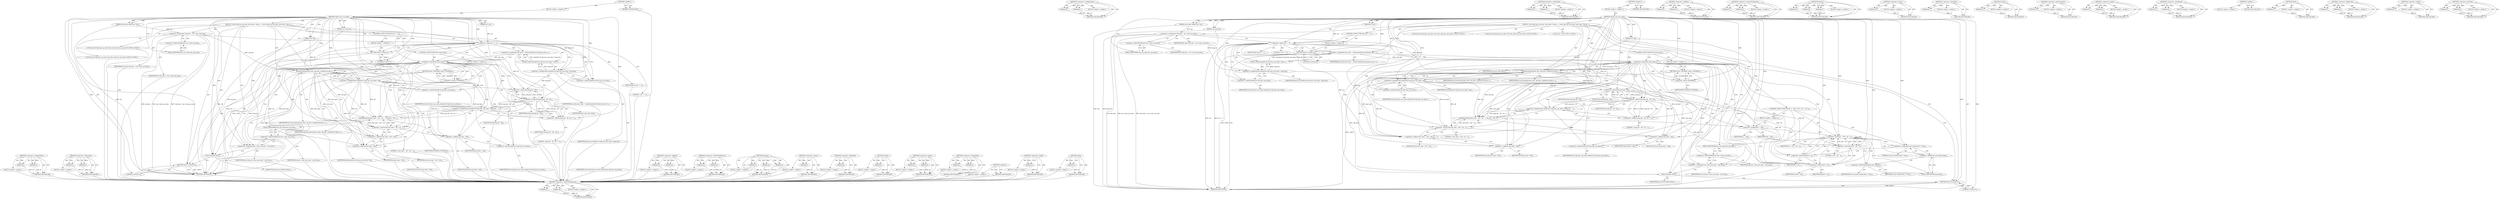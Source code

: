 digraph "&lt;operator&gt;.lessThan" {
vulnerable_123 [label=<(METHOD,&lt;operator&gt;.multiplication)>];
vulnerable_124 [label=<(PARAM,p1)>];
vulnerable_125 [label=<(PARAM,p2)>];
vulnerable_126 [label=<(BLOCK,&lt;empty&gt;,&lt;empty&gt;)>];
vulnerable_127 [label=<(METHOD_RETURN,ANY)>];
vulnerable_146 [label=<(METHOD,&lt;operator&gt;.subtraction)>];
vulnerable_147 [label=<(PARAM,p1)>];
vulnerable_148 [label=<(PARAM,p2)>];
vulnerable_149 [label=<(BLOCK,&lt;empty&gt;,&lt;empty&gt;)>];
vulnerable_150 [label=<(METHOD_RETURN,ANY)>];
vulnerable_6 [label=<(METHOD,&lt;global&gt;)<SUB>1</SUB>>];
vulnerable_7 [label=<(BLOCK,&lt;empty&gt;,&lt;empty&gt;)<SUB>1</SUB>>];
vulnerable_8 [label=<(METHOD,adjust_insn_aux_data)<SUB>1</SUB>>];
vulnerable_9 [label=<(PARAM,struct bpf_verifier_env *env)<SUB>1</SUB>>];
vulnerable_10 [label=<(PARAM,u32 prog_len)<SUB>1</SUB>>];
vulnerable_11 [label=<(PARAM,u32 off)<SUB>2</SUB>>];
vulnerable_12 [label=<(PARAM,u32 cnt)<SUB>2</SUB>>];
vulnerable_13 [label=<(BLOCK,{
 	struct bpf_insn_aux_data *new_data, *old_da...,{
 	struct bpf_insn_aux_data *new_data, *old_da...)<SUB>3</SUB>>];
vulnerable_14 [label="<(LOCAL,struct bpf_insn_aux_data* new_data: bpf_insn_aux_data*)<SUB>4</SUB>>"];
vulnerable_15 [label="<(LOCAL,struct bpf_insn_aux_data* old_data: bpf_insn_aux_data*)<SUB>4</SUB>>"];
vulnerable_16 [label=<(&lt;operator&gt;.assignment,*old_data = env-&gt;insn_aux_data)<SUB>4</SUB>>];
vulnerable_17 [label=<(IDENTIFIER,old_data,*old_data = env-&gt;insn_aux_data)<SUB>4</SUB>>];
vulnerable_18 [label=<(&lt;operator&gt;.indirectFieldAccess,env-&gt;insn_aux_data)<SUB>4</SUB>>];
vulnerable_19 [label=<(IDENTIFIER,env,*old_data = env-&gt;insn_aux_data)<SUB>4</SUB>>];
vulnerable_20 [label=<(FIELD_IDENTIFIER,insn_aux_data,insn_aux_data)<SUB>4</SUB>>];
vulnerable_21 [label=<(CONTROL_STRUCTURE,IF,if (cnt == 1))<SUB>6</SUB>>];
vulnerable_22 [label=<(&lt;operator&gt;.equals,cnt == 1)<SUB>6</SUB>>];
vulnerable_23 [label=<(IDENTIFIER,cnt,cnt == 1)<SUB>6</SUB>>];
vulnerable_24 [label=<(LITERAL,1,cnt == 1)<SUB>6</SUB>>];
vulnerable_25 [label=<(BLOCK,&lt;empty&gt;,&lt;empty&gt;)<SUB>7</SUB>>];
vulnerable_26 [label=<(RETURN,return 0;,return 0;)<SUB>7</SUB>>];
vulnerable_27 [label=<(LITERAL,0,return 0;)<SUB>7</SUB>>];
vulnerable_28 [label=<(&lt;operator&gt;.assignment,new_data = vzalloc(sizeof(struct bpf_insn_aux_d...)<SUB>8</SUB>>];
vulnerable_29 [label=<(IDENTIFIER,new_data,new_data = vzalloc(sizeof(struct bpf_insn_aux_d...)<SUB>8</SUB>>];
vulnerable_30 [label=<(vzalloc,vzalloc(sizeof(struct bpf_insn_aux_data) * prog...)<SUB>8</SUB>>];
vulnerable_31 [label=<(&lt;operator&gt;.multiplication,sizeof(struct bpf_insn_aux_data) * prog_len)<SUB>8</SUB>>];
vulnerable_32 [label=<(&lt;operator&gt;.sizeOf,sizeof(struct bpf_insn_aux_data))<SUB>8</SUB>>];
vulnerable_33 [label=<(IDENTIFIER,struct bpf_insn_aux_data,sizeof(struct bpf_insn_aux_data))<SUB>8</SUB>>];
vulnerable_34 [label=<(IDENTIFIER,prog_len,sizeof(struct bpf_insn_aux_data) * prog_len)<SUB>8</SUB>>];
vulnerable_35 [label=<(CONTROL_STRUCTURE,IF,if (!new_data))<SUB>9</SUB>>];
vulnerable_36 [label=<(&lt;operator&gt;.logicalNot,!new_data)<SUB>9</SUB>>];
vulnerable_37 [label=<(IDENTIFIER,new_data,!new_data)<SUB>9</SUB>>];
vulnerable_38 [label=<(BLOCK,&lt;empty&gt;,&lt;empty&gt;)<SUB>10</SUB>>];
vulnerable_39 [label=<(RETURN,return -ENOMEM;,return -ENOMEM;)<SUB>10</SUB>>];
vulnerable_40 [label=<(&lt;operator&gt;.minus,-ENOMEM)<SUB>10</SUB>>];
vulnerable_41 [label=<(IDENTIFIER,ENOMEM,-ENOMEM)<SUB>10</SUB>>];
vulnerable_42 [label=<(memcpy,memcpy(new_data, old_data, sizeof(struct bpf_in...)<SUB>11</SUB>>];
vulnerable_43 [label=<(IDENTIFIER,new_data,memcpy(new_data, old_data, sizeof(struct bpf_in...)<SUB>11</SUB>>];
vulnerable_44 [label=<(IDENTIFIER,old_data,memcpy(new_data, old_data, sizeof(struct bpf_in...)<SUB>11</SUB>>];
vulnerable_45 [label=<(&lt;operator&gt;.multiplication,sizeof(struct bpf_insn_aux_data) * off)<SUB>11</SUB>>];
vulnerable_46 [label=<(&lt;operator&gt;.sizeOf,sizeof(struct bpf_insn_aux_data))<SUB>11</SUB>>];
vulnerable_47 [label=<(IDENTIFIER,struct bpf_insn_aux_data,sizeof(struct bpf_insn_aux_data))<SUB>11</SUB>>];
vulnerable_48 [label=<(IDENTIFIER,off,sizeof(struct bpf_insn_aux_data) * off)<SUB>11</SUB>>];
vulnerable_49 [label=<(memcpy,memcpy(new_data + off + cnt - 1, old_data + off...)<SUB>12</SUB>>];
vulnerable_50 [label=<(&lt;operator&gt;.subtraction,new_data + off + cnt - 1)<SUB>12</SUB>>];
vulnerable_51 [label=<(&lt;operator&gt;.addition,new_data + off + cnt)<SUB>12</SUB>>];
vulnerable_52 [label=<(&lt;operator&gt;.addition,new_data + off)<SUB>12</SUB>>];
vulnerable_53 [label=<(IDENTIFIER,new_data,new_data + off)<SUB>12</SUB>>];
vulnerable_54 [label=<(IDENTIFIER,off,new_data + off)<SUB>12</SUB>>];
vulnerable_55 [label=<(IDENTIFIER,cnt,new_data + off + cnt)<SUB>12</SUB>>];
vulnerable_56 [label=<(LITERAL,1,new_data + off + cnt - 1)<SUB>12</SUB>>];
vulnerable_57 [label=<(&lt;operator&gt;.addition,old_data + off)<SUB>12</SUB>>];
vulnerable_58 [label=<(IDENTIFIER,old_data,old_data + off)<SUB>12</SUB>>];
vulnerable_59 [label=<(IDENTIFIER,off,old_data + off)<SUB>12</SUB>>];
vulnerable_60 [label=<(&lt;operator&gt;.multiplication,sizeof(struct bpf_insn_aux_data) * (prog_len - ...)<SUB>13</SUB>>];
vulnerable_61 [label=<(&lt;operator&gt;.sizeOf,sizeof(struct bpf_insn_aux_data))<SUB>13</SUB>>];
vulnerable_62 [label=<(IDENTIFIER,struct bpf_insn_aux_data,sizeof(struct bpf_insn_aux_data))<SUB>13</SUB>>];
vulnerable_63 [label=<(&lt;operator&gt;.addition,prog_len - off - cnt + 1)<SUB>13</SUB>>];
vulnerable_64 [label=<(&lt;operator&gt;.subtraction,prog_len - off - cnt)<SUB>13</SUB>>];
vulnerable_65 [label=<(&lt;operator&gt;.subtraction,prog_len - off)<SUB>13</SUB>>];
vulnerable_66 [label=<(IDENTIFIER,prog_len,prog_len - off)<SUB>13</SUB>>];
vulnerable_67 [label=<(IDENTIFIER,off,prog_len - off)<SUB>13</SUB>>];
vulnerable_68 [label=<(IDENTIFIER,cnt,prog_len - off - cnt)<SUB>13</SUB>>];
vulnerable_69 [label=<(LITERAL,1,prog_len - off - cnt + 1)<SUB>13</SUB>>];
vulnerable_70 [label=<(&lt;operator&gt;.assignment,env-&gt;insn_aux_data = new_data)<SUB>14</SUB>>];
vulnerable_71 [label=<(&lt;operator&gt;.indirectFieldAccess,env-&gt;insn_aux_data)<SUB>14</SUB>>];
vulnerable_72 [label=<(IDENTIFIER,env,env-&gt;insn_aux_data = new_data)<SUB>14</SUB>>];
vulnerable_73 [label=<(FIELD_IDENTIFIER,insn_aux_data,insn_aux_data)<SUB>14</SUB>>];
vulnerable_74 [label=<(IDENTIFIER,new_data,env-&gt;insn_aux_data = new_data)<SUB>14</SUB>>];
vulnerable_75 [label=<(vfree,vfree(old_data))<SUB>15</SUB>>];
vulnerable_76 [label=<(IDENTIFIER,old_data,vfree(old_data))<SUB>15</SUB>>];
vulnerable_77 [label=<(RETURN,return 0;,return 0;)<SUB>16</SUB>>];
vulnerable_78 [label=<(LITERAL,0,return 0;)<SUB>16</SUB>>];
vulnerable_79 [label=<(METHOD_RETURN,int)<SUB>1</SUB>>];
vulnerable_81 [label=<(METHOD_RETURN,ANY)<SUB>1</SUB>>];
vulnerable_151 [label=<(METHOD,&lt;operator&gt;.addition)>];
vulnerable_152 [label=<(PARAM,p1)>];
vulnerable_153 [label=<(PARAM,p2)>];
vulnerable_154 [label=<(BLOCK,&lt;empty&gt;,&lt;empty&gt;)>];
vulnerable_155 [label=<(METHOD_RETURN,ANY)>];
vulnerable_109 [label=<(METHOD,&lt;operator&gt;.indirectFieldAccess)>];
vulnerable_110 [label=<(PARAM,p1)>];
vulnerable_111 [label=<(PARAM,p2)>];
vulnerable_112 [label=<(BLOCK,&lt;empty&gt;,&lt;empty&gt;)>];
vulnerable_113 [label=<(METHOD_RETURN,ANY)>];
vulnerable_140 [label=<(METHOD,memcpy)>];
vulnerable_141 [label=<(PARAM,p1)>];
vulnerable_142 [label=<(PARAM,p2)>];
vulnerable_143 [label=<(PARAM,p3)>];
vulnerable_144 [label=<(BLOCK,&lt;empty&gt;,&lt;empty&gt;)>];
vulnerable_145 [label=<(METHOD_RETURN,ANY)>];
vulnerable_136 [label=<(METHOD,&lt;operator&gt;.minus)>];
vulnerable_137 [label=<(PARAM,p1)>];
vulnerable_138 [label=<(BLOCK,&lt;empty&gt;,&lt;empty&gt;)>];
vulnerable_139 [label=<(METHOD_RETURN,ANY)>];
vulnerable_132 [label=<(METHOD,&lt;operator&gt;.logicalNot)>];
vulnerable_133 [label=<(PARAM,p1)>];
vulnerable_134 [label=<(BLOCK,&lt;empty&gt;,&lt;empty&gt;)>];
vulnerable_135 [label=<(METHOD_RETURN,ANY)>];
vulnerable_119 [label=<(METHOD,vzalloc)>];
vulnerable_120 [label=<(PARAM,p1)>];
vulnerable_121 [label=<(BLOCK,&lt;empty&gt;,&lt;empty&gt;)>];
vulnerable_122 [label=<(METHOD_RETURN,ANY)>];
vulnerable_114 [label=<(METHOD,&lt;operator&gt;.equals)>];
vulnerable_115 [label=<(PARAM,p1)>];
vulnerable_116 [label=<(PARAM,p2)>];
vulnerable_117 [label=<(BLOCK,&lt;empty&gt;,&lt;empty&gt;)>];
vulnerable_118 [label=<(METHOD_RETURN,ANY)>];
vulnerable_104 [label=<(METHOD,&lt;operator&gt;.assignment)>];
vulnerable_105 [label=<(PARAM,p1)>];
vulnerable_106 [label=<(PARAM,p2)>];
vulnerable_107 [label=<(BLOCK,&lt;empty&gt;,&lt;empty&gt;)>];
vulnerable_108 [label=<(METHOD_RETURN,ANY)>];
vulnerable_98 [label=<(METHOD,&lt;global&gt;)<SUB>1</SUB>>];
vulnerable_99 [label=<(BLOCK,&lt;empty&gt;,&lt;empty&gt;)>];
vulnerable_100 [label=<(METHOD_RETURN,ANY)>];
vulnerable_128 [label=<(METHOD,&lt;operator&gt;.sizeOf)>];
vulnerable_129 [label=<(PARAM,p1)>];
vulnerable_130 [label=<(BLOCK,&lt;empty&gt;,&lt;empty&gt;)>];
vulnerable_131 [label=<(METHOD_RETURN,ANY)>];
vulnerable_156 [label=<(METHOD,vfree)>];
vulnerable_157 [label=<(PARAM,p1)>];
vulnerable_158 [label=<(BLOCK,&lt;empty&gt;,&lt;empty&gt;)>];
vulnerable_159 [label=<(METHOD_RETURN,ANY)>];
fixed_194 [label=<(METHOD,&lt;operator&gt;.indirectIndexAccess)>];
fixed_195 [label=<(PARAM,p1)>];
fixed_196 [label=<(PARAM,p2)>];
fixed_197 [label=<(BLOCK,&lt;empty&gt;,&lt;empty&gt;)>];
fixed_198 [label=<(METHOD_RETURN,ANY)>];
fixed_147 [label=<(METHOD,&lt;operator&gt;.multiplication)>];
fixed_148 [label=<(PARAM,p1)>];
fixed_149 [label=<(PARAM,p2)>];
fixed_150 [label=<(BLOCK,&lt;empty&gt;,&lt;empty&gt;)>];
fixed_151 [label=<(METHOD_RETURN,ANY)>];
fixed_170 [label=<(METHOD,&lt;operator&gt;.subtraction)>];
fixed_171 [label=<(PARAM,p1)>];
fixed_172 [label=<(PARAM,p2)>];
fixed_173 [label=<(BLOCK,&lt;empty&gt;,&lt;empty&gt;)>];
fixed_174 [label=<(METHOD_RETURN,ANY)>];
fixed_6 [label=<(METHOD,&lt;global&gt;)<SUB>1</SUB>>];
fixed_7 [label=<(BLOCK,&lt;empty&gt;,&lt;empty&gt;)<SUB>1</SUB>>];
fixed_8 [label=<(METHOD,adjust_insn_aux_data)<SUB>1</SUB>>];
fixed_9 [label=<(PARAM,struct bpf_verifier_env *env)<SUB>1</SUB>>];
fixed_10 [label=<(PARAM,u32 prog_len)<SUB>1</SUB>>];
fixed_11 [label=<(PARAM,u32 off)<SUB>2</SUB>>];
fixed_12 [label=<(PARAM,u32 cnt)<SUB>2</SUB>>];
fixed_13 [label=<(BLOCK,{
 	struct bpf_insn_aux_data *new_data, *old_da...,{
 	struct bpf_insn_aux_data *new_data, *old_da...)<SUB>3</SUB>>];
fixed_14 [label="<(LOCAL,struct bpf_insn_aux_data* new_data: bpf_insn_aux_data*)<SUB>4</SUB>>"];
fixed_15 [label="<(LOCAL,struct bpf_insn_aux_data* old_data: bpf_insn_aux_data*)<SUB>4</SUB>>"];
fixed_16 [label=<(&lt;operator&gt;.assignment,*old_data = env-&gt;insn_aux_data)<SUB>4</SUB>>];
fixed_17 [label=<(IDENTIFIER,old_data,*old_data = env-&gt;insn_aux_data)<SUB>4</SUB>>];
fixed_18 [label=<(&lt;operator&gt;.indirectFieldAccess,env-&gt;insn_aux_data)<SUB>4</SUB>>];
fixed_19 [label=<(IDENTIFIER,env,*old_data = env-&gt;insn_aux_data)<SUB>4</SUB>>];
fixed_20 [label=<(FIELD_IDENTIFIER,insn_aux_data,insn_aux_data)<SUB>4</SUB>>];
fixed_21 [label="<(LOCAL,int i: int)<SUB>5</SUB>>"];
fixed_22 [label=<(CONTROL_STRUCTURE,IF,if (cnt == 1))<SUB>7</SUB>>];
fixed_23 [label=<(&lt;operator&gt;.equals,cnt == 1)<SUB>7</SUB>>];
fixed_24 [label=<(IDENTIFIER,cnt,cnt == 1)<SUB>7</SUB>>];
fixed_25 [label=<(LITERAL,1,cnt == 1)<SUB>7</SUB>>];
fixed_26 [label=<(BLOCK,&lt;empty&gt;,&lt;empty&gt;)<SUB>8</SUB>>];
fixed_27 [label=<(RETURN,return 0;,return 0;)<SUB>8</SUB>>];
fixed_28 [label=<(LITERAL,0,return 0;)<SUB>8</SUB>>];
fixed_29 [label=<(&lt;operator&gt;.assignment,new_data = vzalloc(sizeof(struct bpf_insn_aux_d...)<SUB>9</SUB>>];
fixed_30 [label=<(IDENTIFIER,new_data,new_data = vzalloc(sizeof(struct bpf_insn_aux_d...)<SUB>9</SUB>>];
fixed_31 [label=<(vzalloc,vzalloc(sizeof(struct bpf_insn_aux_data) * prog...)<SUB>9</SUB>>];
fixed_32 [label=<(&lt;operator&gt;.multiplication,sizeof(struct bpf_insn_aux_data) * prog_len)<SUB>9</SUB>>];
fixed_33 [label=<(&lt;operator&gt;.sizeOf,sizeof(struct bpf_insn_aux_data))<SUB>9</SUB>>];
fixed_34 [label=<(IDENTIFIER,struct bpf_insn_aux_data,sizeof(struct bpf_insn_aux_data))<SUB>9</SUB>>];
fixed_35 [label=<(IDENTIFIER,prog_len,sizeof(struct bpf_insn_aux_data) * prog_len)<SUB>9</SUB>>];
fixed_36 [label=<(CONTROL_STRUCTURE,IF,if (!new_data))<SUB>10</SUB>>];
fixed_37 [label=<(&lt;operator&gt;.logicalNot,!new_data)<SUB>10</SUB>>];
fixed_38 [label=<(IDENTIFIER,new_data,!new_data)<SUB>10</SUB>>];
fixed_39 [label=<(BLOCK,&lt;empty&gt;,&lt;empty&gt;)<SUB>11</SUB>>];
fixed_40 [label=<(RETURN,return -ENOMEM;,return -ENOMEM;)<SUB>11</SUB>>];
fixed_41 [label=<(&lt;operator&gt;.minus,-ENOMEM)<SUB>11</SUB>>];
fixed_42 [label=<(IDENTIFIER,ENOMEM,-ENOMEM)<SUB>11</SUB>>];
fixed_43 [label=<(memcpy,memcpy(new_data, old_data, sizeof(struct bpf_in...)<SUB>12</SUB>>];
fixed_44 [label=<(IDENTIFIER,new_data,memcpy(new_data, old_data, sizeof(struct bpf_in...)<SUB>12</SUB>>];
fixed_45 [label=<(IDENTIFIER,old_data,memcpy(new_data, old_data, sizeof(struct bpf_in...)<SUB>12</SUB>>];
fixed_46 [label=<(&lt;operator&gt;.multiplication,sizeof(struct bpf_insn_aux_data) * off)<SUB>12</SUB>>];
fixed_47 [label=<(&lt;operator&gt;.sizeOf,sizeof(struct bpf_insn_aux_data))<SUB>12</SUB>>];
fixed_48 [label=<(IDENTIFIER,struct bpf_insn_aux_data,sizeof(struct bpf_insn_aux_data))<SUB>12</SUB>>];
fixed_49 [label=<(IDENTIFIER,off,sizeof(struct bpf_insn_aux_data) * off)<SUB>12</SUB>>];
fixed_50 [label=<(memcpy,memcpy(new_data + off + cnt - 1, old_data + off...)<SUB>13</SUB>>];
fixed_51 [label=<(&lt;operator&gt;.subtraction,new_data + off + cnt - 1)<SUB>13</SUB>>];
fixed_52 [label=<(&lt;operator&gt;.addition,new_data + off + cnt)<SUB>13</SUB>>];
fixed_53 [label=<(&lt;operator&gt;.addition,new_data + off)<SUB>13</SUB>>];
fixed_54 [label=<(IDENTIFIER,new_data,new_data + off)<SUB>13</SUB>>];
fixed_55 [label=<(IDENTIFIER,off,new_data + off)<SUB>13</SUB>>];
fixed_56 [label=<(IDENTIFIER,cnt,new_data + off + cnt)<SUB>13</SUB>>];
fixed_57 [label=<(LITERAL,1,new_data + off + cnt - 1)<SUB>13</SUB>>];
fixed_58 [label=<(&lt;operator&gt;.addition,old_data + off)<SUB>13</SUB>>];
fixed_59 [label=<(IDENTIFIER,old_data,old_data + off)<SUB>13</SUB>>];
fixed_60 [label=<(IDENTIFIER,off,old_data + off)<SUB>13</SUB>>];
fixed_61 [label=<(&lt;operator&gt;.multiplication,sizeof(struct bpf_insn_aux_data) * (prog_len - ...)<SUB>14</SUB>>];
fixed_62 [label=<(&lt;operator&gt;.sizeOf,sizeof(struct bpf_insn_aux_data))<SUB>14</SUB>>];
fixed_63 [label=<(IDENTIFIER,struct bpf_insn_aux_data,sizeof(struct bpf_insn_aux_data))<SUB>14</SUB>>];
fixed_64 [label=<(&lt;operator&gt;.addition,prog_len - off - cnt + 1)<SUB>14</SUB>>];
fixed_65 [label=<(&lt;operator&gt;.subtraction,prog_len - off - cnt)<SUB>14</SUB>>];
fixed_66 [label=<(&lt;operator&gt;.subtraction,prog_len - off)<SUB>14</SUB>>];
fixed_67 [label=<(IDENTIFIER,prog_len,prog_len - off)<SUB>14</SUB>>];
fixed_68 [label=<(IDENTIFIER,off,prog_len - off)<SUB>14</SUB>>];
fixed_69 [label=<(IDENTIFIER,cnt,prog_len - off - cnt)<SUB>14</SUB>>];
fixed_70 [label=<(LITERAL,1,prog_len - off - cnt + 1)<SUB>14</SUB>>];
fixed_71 [label=<(CONTROL_STRUCTURE,FOR,for (i = off;i &lt; off + cnt - 1;i++))<SUB>15</SUB>>];
fixed_72 [label=<(BLOCK,&lt;empty&gt;,&lt;empty&gt;)<SUB>15</SUB>>];
fixed_73 [label=<(&lt;operator&gt;.assignment,i = off)<SUB>15</SUB>>];
fixed_74 [label=<(IDENTIFIER,i,i = off)<SUB>15</SUB>>];
fixed_75 [label=<(IDENTIFIER,off,i = off)<SUB>15</SUB>>];
fixed_76 [label=<(&lt;operator&gt;.lessThan,i &lt; off + cnt - 1)<SUB>15</SUB>>];
fixed_77 [label=<(IDENTIFIER,i,i &lt; off + cnt - 1)<SUB>15</SUB>>];
fixed_78 [label=<(&lt;operator&gt;.subtraction,off + cnt - 1)<SUB>15</SUB>>];
fixed_79 [label=<(&lt;operator&gt;.addition,off + cnt)<SUB>15</SUB>>];
fixed_80 [label=<(IDENTIFIER,off,off + cnt)<SUB>15</SUB>>];
fixed_81 [label=<(IDENTIFIER,cnt,off + cnt)<SUB>15</SUB>>];
fixed_82 [label=<(LITERAL,1,off + cnt - 1)<SUB>15</SUB>>];
fixed_83 [label=<(&lt;operator&gt;.postIncrement,i++)<SUB>15</SUB>>];
fixed_84 [label=<(IDENTIFIER,i,i++)<SUB>15</SUB>>];
fixed_85 [label=<(&lt;operator&gt;.assignment,new_data[i].seen = true)<SUB>16</SUB>>];
fixed_86 [label=<(&lt;operator&gt;.fieldAccess,new_data[i].seen)<SUB>16</SUB>>];
fixed_87 [label=<(&lt;operator&gt;.indirectIndexAccess,new_data[i])<SUB>16</SUB>>];
fixed_88 [label=<(IDENTIFIER,new_data,new_data[i].seen = true)<SUB>16</SUB>>];
fixed_89 [label=<(IDENTIFIER,i,new_data[i].seen = true)<SUB>16</SUB>>];
fixed_90 [label=<(FIELD_IDENTIFIER,seen,seen)<SUB>16</SUB>>];
fixed_91 [label=<(LITERAL,true,new_data[i].seen = true)<SUB>16</SUB>>];
fixed_92 [label=<(&lt;operator&gt;.assignment,env-&gt;insn_aux_data = new_data)<SUB>17</SUB>>];
fixed_93 [label=<(&lt;operator&gt;.indirectFieldAccess,env-&gt;insn_aux_data)<SUB>17</SUB>>];
fixed_94 [label=<(IDENTIFIER,env,env-&gt;insn_aux_data = new_data)<SUB>17</SUB>>];
fixed_95 [label=<(FIELD_IDENTIFIER,insn_aux_data,insn_aux_data)<SUB>17</SUB>>];
fixed_96 [label=<(IDENTIFIER,new_data,env-&gt;insn_aux_data = new_data)<SUB>17</SUB>>];
fixed_97 [label=<(vfree,vfree(old_data))<SUB>18</SUB>>];
fixed_98 [label=<(IDENTIFIER,old_data,vfree(old_data))<SUB>18</SUB>>];
fixed_99 [label=<(RETURN,return 0;,return 0;)<SUB>19</SUB>>];
fixed_100 [label=<(LITERAL,0,return 0;)<SUB>19</SUB>>];
fixed_101 [label=<(METHOD_RETURN,int)<SUB>1</SUB>>];
fixed_103 [label=<(METHOD_RETURN,ANY)<SUB>1</SUB>>];
fixed_175 [label=<(METHOD,&lt;operator&gt;.addition)>];
fixed_176 [label=<(PARAM,p1)>];
fixed_177 [label=<(PARAM,p2)>];
fixed_178 [label=<(BLOCK,&lt;empty&gt;,&lt;empty&gt;)>];
fixed_179 [label=<(METHOD_RETURN,ANY)>];
fixed_133 [label=<(METHOD,&lt;operator&gt;.indirectFieldAccess)>];
fixed_134 [label=<(PARAM,p1)>];
fixed_135 [label=<(PARAM,p2)>];
fixed_136 [label=<(BLOCK,&lt;empty&gt;,&lt;empty&gt;)>];
fixed_137 [label=<(METHOD_RETURN,ANY)>];
fixed_164 [label=<(METHOD,memcpy)>];
fixed_165 [label=<(PARAM,p1)>];
fixed_166 [label=<(PARAM,p2)>];
fixed_167 [label=<(PARAM,p3)>];
fixed_168 [label=<(BLOCK,&lt;empty&gt;,&lt;empty&gt;)>];
fixed_169 [label=<(METHOD_RETURN,ANY)>];
fixed_160 [label=<(METHOD,&lt;operator&gt;.minus)>];
fixed_161 [label=<(PARAM,p1)>];
fixed_162 [label=<(BLOCK,&lt;empty&gt;,&lt;empty&gt;)>];
fixed_163 [label=<(METHOD_RETURN,ANY)>];
fixed_156 [label=<(METHOD,&lt;operator&gt;.logicalNot)>];
fixed_157 [label=<(PARAM,p1)>];
fixed_158 [label=<(BLOCK,&lt;empty&gt;,&lt;empty&gt;)>];
fixed_159 [label=<(METHOD_RETURN,ANY)>];
fixed_143 [label=<(METHOD,vzalloc)>];
fixed_144 [label=<(PARAM,p1)>];
fixed_145 [label=<(BLOCK,&lt;empty&gt;,&lt;empty&gt;)>];
fixed_146 [label=<(METHOD_RETURN,ANY)>];
fixed_185 [label=<(METHOD,&lt;operator&gt;.postIncrement)>];
fixed_186 [label=<(PARAM,p1)>];
fixed_187 [label=<(BLOCK,&lt;empty&gt;,&lt;empty&gt;)>];
fixed_188 [label=<(METHOD_RETURN,ANY)>];
fixed_138 [label=<(METHOD,&lt;operator&gt;.equals)>];
fixed_139 [label=<(PARAM,p1)>];
fixed_140 [label=<(PARAM,p2)>];
fixed_141 [label=<(BLOCK,&lt;empty&gt;,&lt;empty&gt;)>];
fixed_142 [label=<(METHOD_RETURN,ANY)>];
fixed_128 [label=<(METHOD,&lt;operator&gt;.assignment)>];
fixed_129 [label=<(PARAM,p1)>];
fixed_130 [label=<(PARAM,p2)>];
fixed_131 [label=<(BLOCK,&lt;empty&gt;,&lt;empty&gt;)>];
fixed_132 [label=<(METHOD_RETURN,ANY)>];
fixed_122 [label=<(METHOD,&lt;global&gt;)<SUB>1</SUB>>];
fixed_123 [label=<(BLOCK,&lt;empty&gt;,&lt;empty&gt;)>];
fixed_124 [label=<(METHOD_RETURN,ANY)>];
fixed_199 [label=<(METHOD,vfree)>];
fixed_200 [label=<(PARAM,p1)>];
fixed_201 [label=<(BLOCK,&lt;empty&gt;,&lt;empty&gt;)>];
fixed_202 [label=<(METHOD_RETURN,ANY)>];
fixed_189 [label=<(METHOD,&lt;operator&gt;.fieldAccess)>];
fixed_190 [label=<(PARAM,p1)>];
fixed_191 [label=<(PARAM,p2)>];
fixed_192 [label=<(BLOCK,&lt;empty&gt;,&lt;empty&gt;)>];
fixed_193 [label=<(METHOD_RETURN,ANY)>];
fixed_152 [label=<(METHOD,&lt;operator&gt;.sizeOf)>];
fixed_153 [label=<(PARAM,p1)>];
fixed_154 [label=<(BLOCK,&lt;empty&gt;,&lt;empty&gt;)>];
fixed_155 [label=<(METHOD_RETURN,ANY)>];
fixed_180 [label=<(METHOD,&lt;operator&gt;.lessThan)>];
fixed_181 [label=<(PARAM,p1)>];
fixed_182 [label=<(PARAM,p2)>];
fixed_183 [label=<(BLOCK,&lt;empty&gt;,&lt;empty&gt;)>];
fixed_184 [label=<(METHOD_RETURN,ANY)>];
vulnerable_123 -> vulnerable_124  [key=0, label="AST: "];
vulnerable_123 -> vulnerable_124  [key=1, label="DDG: "];
vulnerable_123 -> vulnerable_126  [key=0, label="AST: "];
vulnerable_123 -> vulnerable_125  [key=0, label="AST: "];
vulnerable_123 -> vulnerable_125  [key=1, label="DDG: "];
vulnerable_123 -> vulnerable_127  [key=0, label="AST: "];
vulnerable_123 -> vulnerable_127  [key=1, label="CFG: "];
vulnerable_124 -> vulnerable_127  [key=0, label="DDG: p1"];
vulnerable_125 -> vulnerable_127  [key=0, label="DDG: p2"];
vulnerable_126 -> fixed_194  [key=0];
vulnerable_127 -> fixed_194  [key=0];
vulnerable_146 -> vulnerable_147  [key=0, label="AST: "];
vulnerable_146 -> vulnerable_147  [key=1, label="DDG: "];
vulnerable_146 -> vulnerable_149  [key=0, label="AST: "];
vulnerable_146 -> vulnerable_148  [key=0, label="AST: "];
vulnerable_146 -> vulnerable_148  [key=1, label="DDG: "];
vulnerable_146 -> vulnerable_150  [key=0, label="AST: "];
vulnerable_146 -> vulnerable_150  [key=1, label="CFG: "];
vulnerable_147 -> vulnerable_150  [key=0, label="DDG: p1"];
vulnerable_148 -> vulnerable_150  [key=0, label="DDG: p2"];
vulnerable_149 -> fixed_194  [key=0];
vulnerable_150 -> fixed_194  [key=0];
vulnerable_6 -> vulnerable_7  [key=0, label="AST: "];
vulnerable_6 -> vulnerable_81  [key=0, label="AST: "];
vulnerable_6 -> vulnerable_81  [key=1, label="CFG: "];
vulnerable_7 -> vulnerable_8  [key=0, label="AST: "];
vulnerable_8 -> vulnerable_9  [key=0, label="AST: "];
vulnerable_8 -> vulnerable_9  [key=1, label="DDG: "];
vulnerable_8 -> vulnerable_10  [key=0, label="AST: "];
vulnerable_8 -> vulnerable_10  [key=1, label="DDG: "];
vulnerable_8 -> vulnerable_11  [key=0, label="AST: "];
vulnerable_8 -> vulnerable_11  [key=1, label="DDG: "];
vulnerable_8 -> vulnerable_12  [key=0, label="AST: "];
vulnerable_8 -> vulnerable_12  [key=1, label="DDG: "];
vulnerable_8 -> vulnerable_13  [key=0, label="AST: "];
vulnerable_8 -> vulnerable_79  [key=0, label="AST: "];
vulnerable_8 -> vulnerable_20  [key=0, label="CFG: "];
vulnerable_8 -> vulnerable_70  [key=0, label="DDG: "];
vulnerable_8 -> vulnerable_77  [key=0, label="DDG: "];
vulnerable_8 -> vulnerable_42  [key=0, label="DDG: "];
vulnerable_8 -> vulnerable_49  [key=0, label="DDG: "];
vulnerable_8 -> vulnerable_75  [key=0, label="DDG: "];
vulnerable_8 -> vulnerable_78  [key=0, label="DDG: "];
vulnerable_8 -> vulnerable_22  [key=0, label="DDG: "];
vulnerable_8 -> vulnerable_26  [key=0, label="DDG: "];
vulnerable_8 -> vulnerable_36  [key=0, label="DDG: "];
vulnerable_8 -> vulnerable_45  [key=0, label="DDG: "];
vulnerable_8 -> vulnerable_50  [key=0, label="DDG: "];
vulnerable_8 -> vulnerable_57  [key=0, label="DDG: "];
vulnerable_8 -> vulnerable_60  [key=0, label="DDG: "];
vulnerable_8 -> vulnerable_27  [key=0, label="DDG: "];
vulnerable_8 -> vulnerable_31  [key=0, label="DDG: "];
vulnerable_8 -> vulnerable_51  [key=0, label="DDG: "];
vulnerable_8 -> vulnerable_63  [key=0, label="DDG: "];
vulnerable_8 -> vulnerable_40  [key=0, label="DDG: "];
vulnerable_8 -> vulnerable_52  [key=0, label="DDG: "];
vulnerable_8 -> vulnerable_64  [key=0, label="DDG: "];
vulnerable_8 -> vulnerable_65  [key=0, label="DDG: "];
vulnerable_9 -> vulnerable_79  [key=0, label="DDG: env"];
vulnerable_9 -> vulnerable_16  [key=0, label="DDG: env"];
vulnerable_10 -> vulnerable_79  [key=0, label="DDG: prog_len"];
vulnerable_10 -> vulnerable_31  [key=0, label="DDG: prog_len"];
vulnerable_11 -> vulnerable_79  [key=0, label="DDG: off"];
vulnerable_11 -> vulnerable_45  [key=0, label="DDG: off"];
vulnerable_12 -> vulnerable_22  [key=0, label="DDG: cnt"];
vulnerable_13 -> vulnerable_14  [key=0, label="AST: "];
vulnerable_13 -> vulnerable_15  [key=0, label="AST: "];
vulnerable_13 -> vulnerable_16  [key=0, label="AST: "];
vulnerable_13 -> vulnerable_21  [key=0, label="AST: "];
vulnerable_13 -> vulnerable_28  [key=0, label="AST: "];
vulnerable_13 -> vulnerable_35  [key=0, label="AST: "];
vulnerable_13 -> vulnerable_42  [key=0, label="AST: "];
vulnerable_13 -> vulnerable_49  [key=0, label="AST: "];
vulnerable_13 -> vulnerable_70  [key=0, label="AST: "];
vulnerable_13 -> vulnerable_75  [key=0, label="AST: "];
vulnerable_13 -> vulnerable_77  [key=0, label="AST: "];
vulnerable_14 -> fixed_194  [key=0];
vulnerable_15 -> fixed_194  [key=0];
vulnerable_16 -> vulnerable_17  [key=0, label="AST: "];
vulnerable_16 -> vulnerable_18  [key=0, label="AST: "];
vulnerable_16 -> vulnerable_22  [key=0, label="CFG: "];
vulnerable_16 -> vulnerable_79  [key=0, label="DDG: old_data"];
vulnerable_16 -> vulnerable_79  [key=1, label="DDG: env-&gt;insn_aux_data"];
vulnerable_16 -> vulnerable_79  [key=2, label="DDG: *old_data = env-&gt;insn_aux_data"];
vulnerable_16 -> vulnerable_42  [key=0, label="DDG: old_data"];
vulnerable_17 -> fixed_194  [key=0];
vulnerable_18 -> vulnerable_19  [key=0, label="AST: "];
vulnerable_18 -> vulnerable_20  [key=0, label="AST: "];
vulnerable_18 -> vulnerable_16  [key=0, label="CFG: "];
vulnerable_19 -> fixed_194  [key=0];
vulnerable_20 -> vulnerable_18  [key=0, label="CFG: "];
vulnerable_21 -> vulnerable_22  [key=0, label="AST: "];
vulnerable_21 -> vulnerable_25  [key=0, label="AST: "];
vulnerable_22 -> vulnerable_23  [key=0, label="AST: "];
vulnerable_22 -> vulnerable_24  [key=0, label="AST: "];
vulnerable_22 -> vulnerable_26  [key=0, label="CFG: "];
vulnerable_22 -> vulnerable_26  [key=1, label="CDG: "];
vulnerable_22 -> vulnerable_32  [key=0, label="CFG: "];
vulnerable_22 -> vulnerable_32  [key=1, label="CDG: "];
vulnerable_22 -> vulnerable_79  [key=0, label="DDG: cnt"];
vulnerable_22 -> vulnerable_79  [key=1, label="DDG: cnt == 1"];
vulnerable_22 -> vulnerable_50  [key=0, label="DDG: cnt"];
vulnerable_22 -> vulnerable_51  [key=0, label="DDG: cnt"];
vulnerable_22 -> vulnerable_64  [key=0, label="DDG: cnt"];
vulnerable_22 -> vulnerable_30  [key=0, label="CDG: "];
vulnerable_22 -> vulnerable_28  [key=0, label="CDG: "];
vulnerable_22 -> vulnerable_36  [key=0, label="CDG: "];
vulnerable_22 -> vulnerable_31  [key=0, label="CDG: "];
vulnerable_23 -> fixed_194  [key=0];
vulnerable_24 -> fixed_194  [key=0];
vulnerable_25 -> vulnerable_26  [key=0, label="AST: "];
vulnerable_26 -> vulnerable_27  [key=0, label="AST: "];
vulnerable_26 -> vulnerable_79  [key=0, label="CFG: "];
vulnerable_26 -> vulnerable_79  [key=1, label="DDG: &lt;RET&gt;"];
vulnerable_27 -> vulnerable_26  [key=0, label="DDG: 0"];
vulnerable_28 -> vulnerable_29  [key=0, label="AST: "];
vulnerable_28 -> vulnerable_30  [key=0, label="AST: "];
vulnerable_28 -> vulnerable_36  [key=0, label="CFG: "];
vulnerable_28 -> vulnerable_36  [key=1, label="DDG: new_data"];
vulnerable_29 -> fixed_194  [key=0];
vulnerable_30 -> vulnerable_31  [key=0, label="AST: "];
vulnerable_30 -> vulnerable_28  [key=0, label="CFG: "];
vulnerable_30 -> vulnerable_28  [key=1, label="DDG: sizeof(struct bpf_insn_aux_data) * prog_len"];
vulnerable_31 -> vulnerable_32  [key=0, label="AST: "];
vulnerable_31 -> vulnerable_34  [key=0, label="AST: "];
vulnerable_31 -> vulnerable_30  [key=0, label="CFG: "];
vulnerable_31 -> vulnerable_30  [key=1, label="DDG: prog_len"];
vulnerable_31 -> vulnerable_65  [key=0, label="DDG: prog_len"];
vulnerable_32 -> vulnerable_33  [key=0, label="AST: "];
vulnerable_32 -> vulnerable_31  [key=0, label="CFG: "];
vulnerable_33 -> fixed_194  [key=0];
vulnerable_34 -> fixed_194  [key=0];
vulnerable_35 -> vulnerable_36  [key=0, label="AST: "];
vulnerable_35 -> vulnerable_38  [key=0, label="AST: "];
vulnerable_36 -> vulnerable_37  [key=0, label="AST: "];
vulnerable_36 -> vulnerable_40  [key=0, label="CFG: "];
vulnerable_36 -> vulnerable_40  [key=1, label="CDG: "];
vulnerable_36 -> vulnerable_46  [key=0, label="CFG: "];
vulnerable_36 -> vulnerable_46  [key=1, label="CDG: "];
vulnerable_36 -> vulnerable_42  [key=0, label="DDG: new_data"];
vulnerable_36 -> vulnerable_42  [key=1, label="CDG: "];
vulnerable_36 -> vulnerable_49  [key=0, label="CDG: "];
vulnerable_36 -> vulnerable_60  [key=0, label="CDG: "];
vulnerable_36 -> vulnerable_73  [key=0, label="CDG: "];
vulnerable_36 -> vulnerable_77  [key=0, label="CDG: "];
vulnerable_36 -> vulnerable_64  [key=0, label="CDG: "];
vulnerable_36 -> vulnerable_51  [key=0, label="CDG: "];
vulnerable_36 -> vulnerable_57  [key=0, label="CDG: "];
vulnerable_36 -> vulnerable_75  [key=0, label="CDG: "];
vulnerable_36 -> vulnerable_52  [key=0, label="CDG: "];
vulnerable_36 -> vulnerable_45  [key=0, label="CDG: "];
vulnerable_36 -> vulnerable_65  [key=0, label="CDG: "];
vulnerable_36 -> vulnerable_50  [key=0, label="CDG: "];
vulnerable_36 -> vulnerable_61  [key=0, label="CDG: "];
vulnerable_36 -> vulnerable_71  [key=0, label="CDG: "];
vulnerable_36 -> vulnerable_70  [key=0, label="CDG: "];
vulnerable_36 -> vulnerable_63  [key=0, label="CDG: "];
vulnerable_36 -> vulnerable_39  [key=0, label="CDG: "];
vulnerable_37 -> fixed_194  [key=0];
vulnerable_38 -> vulnerable_39  [key=0, label="AST: "];
vulnerable_39 -> vulnerable_40  [key=0, label="AST: "];
vulnerable_39 -> vulnerable_79  [key=0, label="CFG: "];
vulnerable_39 -> vulnerable_79  [key=1, label="DDG: &lt;RET&gt;"];
vulnerable_40 -> vulnerable_41  [key=0, label="AST: "];
vulnerable_40 -> vulnerable_39  [key=0, label="CFG: "];
vulnerable_40 -> vulnerable_39  [key=1, label="DDG: -ENOMEM"];
vulnerable_41 -> fixed_194  [key=0];
vulnerable_42 -> vulnerable_43  [key=0, label="AST: "];
vulnerable_42 -> vulnerable_44  [key=0, label="AST: "];
vulnerable_42 -> vulnerable_45  [key=0, label="AST: "];
vulnerable_42 -> vulnerable_52  [key=0, label="CFG: "];
vulnerable_42 -> vulnerable_52  [key=1, label="DDG: new_data"];
vulnerable_42 -> vulnerable_70  [key=0, label="DDG: new_data"];
vulnerable_42 -> vulnerable_49  [key=0, label="DDG: old_data"];
vulnerable_42 -> vulnerable_75  [key=0, label="DDG: old_data"];
vulnerable_42 -> vulnerable_50  [key=0, label="DDG: new_data"];
vulnerable_42 -> vulnerable_57  [key=0, label="DDG: old_data"];
vulnerable_42 -> vulnerable_51  [key=0, label="DDG: new_data"];
vulnerable_43 -> fixed_194  [key=0];
vulnerable_44 -> fixed_194  [key=0];
vulnerable_45 -> vulnerable_46  [key=0, label="AST: "];
vulnerable_45 -> vulnerable_48  [key=0, label="AST: "];
vulnerable_45 -> vulnerable_42  [key=0, label="CFG: "];
vulnerable_45 -> vulnerable_42  [key=1, label="DDG: off"];
vulnerable_45 -> vulnerable_49  [key=0, label="DDG: off"];
vulnerable_45 -> vulnerable_50  [key=0, label="DDG: off"];
vulnerable_45 -> vulnerable_57  [key=0, label="DDG: off"];
vulnerable_45 -> vulnerable_51  [key=0, label="DDG: off"];
vulnerable_45 -> vulnerable_52  [key=0, label="DDG: off"];
vulnerable_45 -> vulnerable_65  [key=0, label="DDG: off"];
vulnerable_46 -> vulnerable_47  [key=0, label="AST: "];
vulnerable_46 -> vulnerable_45  [key=0, label="CFG: "];
vulnerable_47 -> fixed_194  [key=0];
vulnerable_48 -> fixed_194  [key=0];
vulnerable_49 -> vulnerable_50  [key=0, label="AST: "];
vulnerable_49 -> vulnerable_57  [key=0, label="AST: "];
vulnerable_49 -> vulnerable_60  [key=0, label="AST: "];
vulnerable_49 -> vulnerable_73  [key=0, label="CFG: "];
vulnerable_50 -> vulnerable_51  [key=0, label="AST: "];
vulnerable_50 -> vulnerable_56  [key=0, label="AST: "];
vulnerable_50 -> vulnerable_57  [key=0, label="CFG: "];
vulnerable_50 -> vulnerable_49  [key=0, label="DDG: new_data + off + cnt"];
vulnerable_50 -> vulnerable_49  [key=1, label="DDG: 1"];
vulnerable_51 -> vulnerable_52  [key=0, label="AST: "];
vulnerable_51 -> vulnerable_55  [key=0, label="AST: "];
vulnerable_51 -> vulnerable_50  [key=0, label="CFG: "];
vulnerable_52 -> vulnerable_53  [key=0, label="AST: "];
vulnerable_52 -> vulnerable_54  [key=0, label="AST: "];
vulnerable_52 -> vulnerable_51  [key=0, label="CFG: "];
vulnerable_53 -> fixed_194  [key=0];
vulnerable_54 -> fixed_194  [key=0];
vulnerable_55 -> fixed_194  [key=0];
vulnerable_56 -> fixed_194  [key=0];
vulnerable_57 -> vulnerable_58  [key=0, label="AST: "];
vulnerable_57 -> vulnerable_59  [key=0, label="AST: "];
vulnerable_57 -> vulnerable_61  [key=0, label="CFG: "];
vulnerable_58 -> fixed_194  [key=0];
vulnerable_59 -> fixed_194  [key=0];
vulnerable_60 -> vulnerable_61  [key=0, label="AST: "];
vulnerable_60 -> vulnerable_63  [key=0, label="AST: "];
vulnerable_60 -> vulnerable_49  [key=0, label="CFG: "];
vulnerable_60 -> vulnerable_49  [key=1, label="DDG: prog_len - off - cnt + 1"];
vulnerable_61 -> vulnerable_62  [key=0, label="AST: "];
vulnerable_61 -> vulnerable_65  [key=0, label="CFG: "];
vulnerable_62 -> fixed_194  [key=0];
vulnerable_63 -> vulnerable_64  [key=0, label="AST: "];
vulnerable_63 -> vulnerable_69  [key=0, label="AST: "];
vulnerable_63 -> vulnerable_60  [key=0, label="CFG: "];
vulnerable_64 -> vulnerable_65  [key=0, label="AST: "];
vulnerable_64 -> vulnerable_68  [key=0, label="AST: "];
vulnerable_64 -> vulnerable_63  [key=0, label="CFG: "];
vulnerable_64 -> vulnerable_63  [key=1, label="DDG: prog_len - off"];
vulnerable_64 -> vulnerable_63  [key=2, label="DDG: cnt"];
vulnerable_64 -> vulnerable_60  [key=0, label="DDG: prog_len - off"];
vulnerable_64 -> vulnerable_60  [key=1, label="DDG: cnt"];
vulnerable_65 -> vulnerable_66  [key=0, label="AST: "];
vulnerable_65 -> vulnerable_67  [key=0, label="AST: "];
vulnerable_65 -> vulnerable_64  [key=0, label="CFG: "];
vulnerable_65 -> vulnerable_64  [key=1, label="DDG: prog_len"];
vulnerable_65 -> vulnerable_64  [key=2, label="DDG: off"];
vulnerable_66 -> fixed_194  [key=0];
vulnerable_67 -> fixed_194  [key=0];
vulnerable_68 -> fixed_194  [key=0];
vulnerable_69 -> fixed_194  [key=0];
vulnerable_70 -> vulnerable_71  [key=0, label="AST: "];
vulnerable_70 -> vulnerable_74  [key=0, label="AST: "];
vulnerable_70 -> vulnerable_75  [key=0, label="CFG: "];
vulnerable_71 -> vulnerable_72  [key=0, label="AST: "];
vulnerable_71 -> vulnerable_73  [key=0, label="AST: "];
vulnerable_71 -> vulnerable_70  [key=0, label="CFG: "];
vulnerable_72 -> fixed_194  [key=0];
vulnerable_73 -> vulnerable_71  [key=0, label="CFG: "];
vulnerable_74 -> fixed_194  [key=0];
vulnerable_75 -> vulnerable_76  [key=0, label="AST: "];
vulnerable_75 -> vulnerable_77  [key=0, label="CFG: "];
vulnerable_76 -> fixed_194  [key=0];
vulnerable_77 -> vulnerable_78  [key=0, label="AST: "];
vulnerable_77 -> vulnerable_79  [key=0, label="CFG: "];
vulnerable_77 -> vulnerable_79  [key=1, label="DDG: &lt;RET&gt;"];
vulnerable_78 -> vulnerable_77  [key=0, label="DDG: 0"];
vulnerable_79 -> fixed_194  [key=0];
vulnerable_81 -> fixed_194  [key=0];
vulnerable_151 -> vulnerable_152  [key=0, label="AST: "];
vulnerable_151 -> vulnerable_152  [key=1, label="DDG: "];
vulnerable_151 -> vulnerable_154  [key=0, label="AST: "];
vulnerable_151 -> vulnerable_153  [key=0, label="AST: "];
vulnerable_151 -> vulnerable_153  [key=1, label="DDG: "];
vulnerable_151 -> vulnerable_155  [key=0, label="AST: "];
vulnerable_151 -> vulnerable_155  [key=1, label="CFG: "];
vulnerable_152 -> vulnerable_155  [key=0, label="DDG: p1"];
vulnerable_153 -> vulnerable_155  [key=0, label="DDG: p2"];
vulnerable_154 -> fixed_194  [key=0];
vulnerable_155 -> fixed_194  [key=0];
vulnerable_109 -> vulnerable_110  [key=0, label="AST: "];
vulnerable_109 -> vulnerable_110  [key=1, label="DDG: "];
vulnerable_109 -> vulnerable_112  [key=0, label="AST: "];
vulnerable_109 -> vulnerable_111  [key=0, label="AST: "];
vulnerable_109 -> vulnerable_111  [key=1, label="DDG: "];
vulnerable_109 -> vulnerable_113  [key=0, label="AST: "];
vulnerable_109 -> vulnerable_113  [key=1, label="CFG: "];
vulnerable_110 -> vulnerable_113  [key=0, label="DDG: p1"];
vulnerable_111 -> vulnerable_113  [key=0, label="DDG: p2"];
vulnerable_112 -> fixed_194  [key=0];
vulnerable_113 -> fixed_194  [key=0];
vulnerable_140 -> vulnerable_141  [key=0, label="AST: "];
vulnerable_140 -> vulnerable_141  [key=1, label="DDG: "];
vulnerable_140 -> vulnerable_144  [key=0, label="AST: "];
vulnerable_140 -> vulnerable_142  [key=0, label="AST: "];
vulnerable_140 -> vulnerable_142  [key=1, label="DDG: "];
vulnerable_140 -> vulnerable_145  [key=0, label="AST: "];
vulnerable_140 -> vulnerable_145  [key=1, label="CFG: "];
vulnerable_140 -> vulnerable_143  [key=0, label="AST: "];
vulnerable_140 -> vulnerable_143  [key=1, label="DDG: "];
vulnerable_141 -> vulnerable_145  [key=0, label="DDG: p1"];
vulnerable_142 -> vulnerable_145  [key=0, label="DDG: p2"];
vulnerable_143 -> vulnerable_145  [key=0, label="DDG: p3"];
vulnerable_144 -> fixed_194  [key=0];
vulnerable_145 -> fixed_194  [key=0];
vulnerable_136 -> vulnerable_137  [key=0, label="AST: "];
vulnerable_136 -> vulnerable_137  [key=1, label="DDG: "];
vulnerable_136 -> vulnerable_138  [key=0, label="AST: "];
vulnerable_136 -> vulnerable_139  [key=0, label="AST: "];
vulnerable_136 -> vulnerable_139  [key=1, label="CFG: "];
vulnerable_137 -> vulnerable_139  [key=0, label="DDG: p1"];
vulnerable_138 -> fixed_194  [key=0];
vulnerable_139 -> fixed_194  [key=0];
vulnerable_132 -> vulnerable_133  [key=0, label="AST: "];
vulnerable_132 -> vulnerable_133  [key=1, label="DDG: "];
vulnerable_132 -> vulnerable_134  [key=0, label="AST: "];
vulnerable_132 -> vulnerable_135  [key=0, label="AST: "];
vulnerable_132 -> vulnerable_135  [key=1, label="CFG: "];
vulnerable_133 -> vulnerable_135  [key=0, label="DDG: p1"];
vulnerable_134 -> fixed_194  [key=0];
vulnerable_135 -> fixed_194  [key=0];
vulnerable_119 -> vulnerable_120  [key=0, label="AST: "];
vulnerable_119 -> vulnerable_120  [key=1, label="DDG: "];
vulnerable_119 -> vulnerable_121  [key=0, label="AST: "];
vulnerable_119 -> vulnerable_122  [key=0, label="AST: "];
vulnerable_119 -> vulnerable_122  [key=1, label="CFG: "];
vulnerable_120 -> vulnerable_122  [key=0, label="DDG: p1"];
vulnerable_121 -> fixed_194  [key=0];
vulnerable_122 -> fixed_194  [key=0];
vulnerable_114 -> vulnerable_115  [key=0, label="AST: "];
vulnerable_114 -> vulnerable_115  [key=1, label="DDG: "];
vulnerable_114 -> vulnerable_117  [key=0, label="AST: "];
vulnerable_114 -> vulnerable_116  [key=0, label="AST: "];
vulnerable_114 -> vulnerable_116  [key=1, label="DDG: "];
vulnerable_114 -> vulnerable_118  [key=0, label="AST: "];
vulnerable_114 -> vulnerable_118  [key=1, label="CFG: "];
vulnerable_115 -> vulnerable_118  [key=0, label="DDG: p1"];
vulnerable_116 -> vulnerable_118  [key=0, label="DDG: p2"];
vulnerable_117 -> fixed_194  [key=0];
vulnerable_118 -> fixed_194  [key=0];
vulnerable_104 -> vulnerable_105  [key=0, label="AST: "];
vulnerable_104 -> vulnerable_105  [key=1, label="DDG: "];
vulnerable_104 -> vulnerable_107  [key=0, label="AST: "];
vulnerable_104 -> vulnerable_106  [key=0, label="AST: "];
vulnerable_104 -> vulnerable_106  [key=1, label="DDG: "];
vulnerable_104 -> vulnerable_108  [key=0, label="AST: "];
vulnerable_104 -> vulnerable_108  [key=1, label="CFG: "];
vulnerable_105 -> vulnerable_108  [key=0, label="DDG: p1"];
vulnerable_106 -> vulnerable_108  [key=0, label="DDG: p2"];
vulnerable_107 -> fixed_194  [key=0];
vulnerable_108 -> fixed_194  [key=0];
vulnerable_98 -> vulnerable_99  [key=0, label="AST: "];
vulnerable_98 -> vulnerable_100  [key=0, label="AST: "];
vulnerable_98 -> vulnerable_100  [key=1, label="CFG: "];
vulnerable_99 -> fixed_194  [key=0];
vulnerable_100 -> fixed_194  [key=0];
vulnerable_128 -> vulnerable_129  [key=0, label="AST: "];
vulnerable_128 -> vulnerable_129  [key=1, label="DDG: "];
vulnerable_128 -> vulnerable_130  [key=0, label="AST: "];
vulnerable_128 -> vulnerable_131  [key=0, label="AST: "];
vulnerable_128 -> vulnerable_131  [key=1, label="CFG: "];
vulnerable_129 -> vulnerable_131  [key=0, label="DDG: p1"];
vulnerable_130 -> fixed_194  [key=0];
vulnerable_131 -> fixed_194  [key=0];
vulnerable_156 -> vulnerable_157  [key=0, label="AST: "];
vulnerable_156 -> vulnerable_157  [key=1, label="DDG: "];
vulnerable_156 -> vulnerable_158  [key=0, label="AST: "];
vulnerable_156 -> vulnerable_159  [key=0, label="AST: "];
vulnerable_156 -> vulnerable_159  [key=1, label="CFG: "];
vulnerable_157 -> vulnerable_159  [key=0, label="DDG: p1"];
vulnerable_158 -> fixed_194  [key=0];
vulnerable_159 -> fixed_194  [key=0];
fixed_194 -> fixed_195  [key=0, label="AST: "];
fixed_194 -> fixed_195  [key=1, label="DDG: "];
fixed_194 -> fixed_197  [key=0, label="AST: "];
fixed_194 -> fixed_196  [key=0, label="AST: "];
fixed_194 -> fixed_196  [key=1, label="DDG: "];
fixed_194 -> fixed_198  [key=0, label="AST: "];
fixed_194 -> fixed_198  [key=1, label="CFG: "];
fixed_195 -> fixed_198  [key=0, label="DDG: p1"];
fixed_196 -> fixed_198  [key=0, label="DDG: p2"];
fixed_147 -> fixed_148  [key=0, label="AST: "];
fixed_147 -> fixed_148  [key=1, label="DDG: "];
fixed_147 -> fixed_150  [key=0, label="AST: "];
fixed_147 -> fixed_149  [key=0, label="AST: "];
fixed_147 -> fixed_149  [key=1, label="DDG: "];
fixed_147 -> fixed_151  [key=0, label="AST: "];
fixed_147 -> fixed_151  [key=1, label="CFG: "];
fixed_148 -> fixed_151  [key=0, label="DDG: p1"];
fixed_149 -> fixed_151  [key=0, label="DDG: p2"];
fixed_170 -> fixed_171  [key=0, label="AST: "];
fixed_170 -> fixed_171  [key=1, label="DDG: "];
fixed_170 -> fixed_173  [key=0, label="AST: "];
fixed_170 -> fixed_172  [key=0, label="AST: "];
fixed_170 -> fixed_172  [key=1, label="DDG: "];
fixed_170 -> fixed_174  [key=0, label="AST: "];
fixed_170 -> fixed_174  [key=1, label="CFG: "];
fixed_171 -> fixed_174  [key=0, label="DDG: p1"];
fixed_172 -> fixed_174  [key=0, label="DDG: p2"];
fixed_6 -> fixed_7  [key=0, label="AST: "];
fixed_6 -> fixed_103  [key=0, label="AST: "];
fixed_6 -> fixed_103  [key=1, label="CFG: "];
fixed_7 -> fixed_8  [key=0, label="AST: "];
fixed_8 -> fixed_9  [key=0, label="AST: "];
fixed_8 -> fixed_9  [key=1, label="DDG: "];
fixed_8 -> fixed_10  [key=0, label="AST: "];
fixed_8 -> fixed_10  [key=1, label="DDG: "];
fixed_8 -> fixed_11  [key=0, label="AST: "];
fixed_8 -> fixed_11  [key=1, label="DDG: "];
fixed_8 -> fixed_12  [key=0, label="AST: "];
fixed_8 -> fixed_12  [key=1, label="DDG: "];
fixed_8 -> fixed_13  [key=0, label="AST: "];
fixed_8 -> fixed_101  [key=0, label="AST: "];
fixed_8 -> fixed_20  [key=0, label="CFG: "];
fixed_8 -> fixed_92  [key=0, label="DDG: "];
fixed_8 -> fixed_99  [key=0, label="DDG: "];
fixed_8 -> fixed_43  [key=0, label="DDG: "];
fixed_8 -> fixed_50  [key=0, label="DDG: "];
fixed_8 -> fixed_85  [key=0, label="DDG: "];
fixed_8 -> fixed_97  [key=0, label="DDG: "];
fixed_8 -> fixed_100  [key=0, label="DDG: "];
fixed_8 -> fixed_23  [key=0, label="DDG: "];
fixed_8 -> fixed_27  [key=0, label="DDG: "];
fixed_8 -> fixed_37  [key=0, label="DDG: "];
fixed_8 -> fixed_46  [key=0, label="DDG: "];
fixed_8 -> fixed_51  [key=0, label="DDG: "];
fixed_8 -> fixed_58  [key=0, label="DDG: "];
fixed_8 -> fixed_61  [key=0, label="DDG: "];
fixed_8 -> fixed_73  [key=0, label="DDG: "];
fixed_8 -> fixed_76  [key=0, label="DDG: "];
fixed_8 -> fixed_83  [key=0, label="DDG: "];
fixed_8 -> fixed_28  [key=0, label="DDG: "];
fixed_8 -> fixed_32  [key=0, label="DDG: "];
fixed_8 -> fixed_52  [key=0, label="DDG: "];
fixed_8 -> fixed_64  [key=0, label="DDG: "];
fixed_8 -> fixed_78  [key=0, label="DDG: "];
fixed_8 -> fixed_41  [key=0, label="DDG: "];
fixed_8 -> fixed_53  [key=0, label="DDG: "];
fixed_8 -> fixed_65  [key=0, label="DDG: "];
fixed_8 -> fixed_79  [key=0, label="DDG: "];
fixed_8 -> fixed_66  [key=0, label="DDG: "];
fixed_9 -> fixed_101  [key=0, label="DDG: env"];
fixed_9 -> fixed_16  [key=0, label="DDG: env"];
fixed_10 -> fixed_101  [key=0, label="DDG: prog_len"];
fixed_10 -> fixed_32  [key=0, label="DDG: prog_len"];
fixed_11 -> fixed_101  [key=0, label="DDG: off"];
fixed_11 -> fixed_46  [key=0, label="DDG: off"];
fixed_12 -> fixed_23  [key=0, label="DDG: cnt"];
fixed_13 -> fixed_14  [key=0, label="AST: "];
fixed_13 -> fixed_15  [key=0, label="AST: "];
fixed_13 -> fixed_16  [key=0, label="AST: "];
fixed_13 -> fixed_21  [key=0, label="AST: "];
fixed_13 -> fixed_22  [key=0, label="AST: "];
fixed_13 -> fixed_29  [key=0, label="AST: "];
fixed_13 -> fixed_36  [key=0, label="AST: "];
fixed_13 -> fixed_43  [key=0, label="AST: "];
fixed_13 -> fixed_50  [key=0, label="AST: "];
fixed_13 -> fixed_71  [key=0, label="AST: "];
fixed_13 -> fixed_92  [key=0, label="AST: "];
fixed_13 -> fixed_97  [key=0, label="AST: "];
fixed_13 -> fixed_99  [key=0, label="AST: "];
fixed_16 -> fixed_17  [key=0, label="AST: "];
fixed_16 -> fixed_18  [key=0, label="AST: "];
fixed_16 -> fixed_23  [key=0, label="CFG: "];
fixed_16 -> fixed_101  [key=0, label="DDG: old_data"];
fixed_16 -> fixed_101  [key=1, label="DDG: env-&gt;insn_aux_data"];
fixed_16 -> fixed_101  [key=2, label="DDG: *old_data = env-&gt;insn_aux_data"];
fixed_16 -> fixed_43  [key=0, label="DDG: old_data"];
fixed_18 -> fixed_19  [key=0, label="AST: "];
fixed_18 -> fixed_20  [key=0, label="AST: "];
fixed_18 -> fixed_16  [key=0, label="CFG: "];
fixed_20 -> fixed_18  [key=0, label="CFG: "];
fixed_22 -> fixed_23  [key=0, label="AST: "];
fixed_22 -> fixed_26  [key=0, label="AST: "];
fixed_23 -> fixed_24  [key=0, label="AST: "];
fixed_23 -> fixed_25  [key=0, label="AST: "];
fixed_23 -> fixed_27  [key=0, label="CFG: "];
fixed_23 -> fixed_27  [key=1, label="CDG: "];
fixed_23 -> fixed_33  [key=0, label="CFG: "];
fixed_23 -> fixed_33  [key=1, label="CDG: "];
fixed_23 -> fixed_101  [key=0, label="DDG: cnt"];
fixed_23 -> fixed_101  [key=1, label="DDG: cnt == 1"];
fixed_23 -> fixed_51  [key=0, label="DDG: cnt"];
fixed_23 -> fixed_52  [key=0, label="DDG: cnt"];
fixed_23 -> fixed_65  [key=0, label="DDG: cnt"];
fixed_23 -> fixed_32  [key=0, label="CDG: "];
fixed_23 -> fixed_37  [key=0, label="CDG: "];
fixed_23 -> fixed_29  [key=0, label="CDG: "];
fixed_23 -> fixed_31  [key=0, label="CDG: "];
fixed_26 -> fixed_27  [key=0, label="AST: "];
fixed_27 -> fixed_28  [key=0, label="AST: "];
fixed_27 -> fixed_101  [key=0, label="CFG: "];
fixed_27 -> fixed_101  [key=1, label="DDG: &lt;RET&gt;"];
fixed_28 -> fixed_27  [key=0, label="DDG: 0"];
fixed_29 -> fixed_30  [key=0, label="AST: "];
fixed_29 -> fixed_31  [key=0, label="AST: "];
fixed_29 -> fixed_37  [key=0, label="CFG: "];
fixed_29 -> fixed_37  [key=1, label="DDG: new_data"];
fixed_31 -> fixed_32  [key=0, label="AST: "];
fixed_31 -> fixed_29  [key=0, label="CFG: "];
fixed_31 -> fixed_29  [key=1, label="DDG: sizeof(struct bpf_insn_aux_data) * prog_len"];
fixed_32 -> fixed_33  [key=0, label="AST: "];
fixed_32 -> fixed_35  [key=0, label="AST: "];
fixed_32 -> fixed_31  [key=0, label="CFG: "];
fixed_32 -> fixed_31  [key=1, label="DDG: prog_len"];
fixed_32 -> fixed_66  [key=0, label="DDG: prog_len"];
fixed_33 -> fixed_34  [key=0, label="AST: "];
fixed_33 -> fixed_32  [key=0, label="CFG: "];
fixed_36 -> fixed_37  [key=0, label="AST: "];
fixed_36 -> fixed_39  [key=0, label="AST: "];
fixed_37 -> fixed_38  [key=0, label="AST: "];
fixed_37 -> fixed_41  [key=0, label="CFG: "];
fixed_37 -> fixed_41  [key=1, label="CDG: "];
fixed_37 -> fixed_47  [key=0, label="CFG: "];
fixed_37 -> fixed_47  [key=1, label="CDG: "];
fixed_37 -> fixed_43  [key=0, label="DDG: new_data"];
fixed_37 -> fixed_43  [key=1, label="CDG: "];
fixed_37 -> fixed_73  [key=0, label="CDG: "];
fixed_37 -> fixed_64  [key=0, label="CDG: "];
fixed_37 -> fixed_51  [key=0, label="CDG: "];
fixed_37 -> fixed_66  [key=0, label="CDG: "];
fixed_37 -> fixed_52  [key=0, label="CDG: "];
fixed_37 -> fixed_99  [key=0, label="CDG: "];
fixed_37 -> fixed_46  [key=0, label="CDG: "];
fixed_37 -> fixed_95  [key=0, label="CDG: "];
fixed_37 -> fixed_92  [key=0, label="CDG: "];
fixed_37 -> fixed_40  [key=0, label="CDG: "];
fixed_37 -> fixed_76  [key=0, label="CDG: "];
fixed_37 -> fixed_65  [key=0, label="CDG: "];
fixed_37 -> fixed_50  [key=0, label="CDG: "];
fixed_37 -> fixed_97  [key=0, label="CDG: "];
fixed_37 -> fixed_93  [key=0, label="CDG: "];
fixed_37 -> fixed_79  [key=0, label="CDG: "];
fixed_37 -> fixed_58  [key=0, label="CDG: "];
fixed_37 -> fixed_61  [key=0, label="CDG: "];
fixed_37 -> fixed_53  [key=0, label="CDG: "];
fixed_37 -> fixed_78  [key=0, label="CDG: "];
fixed_37 -> fixed_62  [key=0, label="CDG: "];
fixed_39 -> fixed_40  [key=0, label="AST: "];
fixed_40 -> fixed_41  [key=0, label="AST: "];
fixed_40 -> fixed_101  [key=0, label="CFG: "];
fixed_40 -> fixed_101  [key=1, label="DDG: &lt;RET&gt;"];
fixed_41 -> fixed_42  [key=0, label="AST: "];
fixed_41 -> fixed_40  [key=0, label="CFG: "];
fixed_41 -> fixed_40  [key=1, label="DDG: -ENOMEM"];
fixed_43 -> fixed_44  [key=0, label="AST: "];
fixed_43 -> fixed_45  [key=0, label="AST: "];
fixed_43 -> fixed_46  [key=0, label="AST: "];
fixed_43 -> fixed_53  [key=0, label="CFG: "];
fixed_43 -> fixed_53  [key=1, label="DDG: new_data"];
fixed_43 -> fixed_92  [key=0, label="DDG: new_data"];
fixed_43 -> fixed_50  [key=0, label="DDG: old_data"];
fixed_43 -> fixed_97  [key=0, label="DDG: old_data"];
fixed_43 -> fixed_51  [key=0, label="DDG: new_data"];
fixed_43 -> fixed_58  [key=0, label="DDG: old_data"];
fixed_43 -> fixed_52  [key=0, label="DDG: new_data"];
fixed_46 -> fixed_47  [key=0, label="AST: "];
fixed_46 -> fixed_49  [key=0, label="AST: "];
fixed_46 -> fixed_43  [key=0, label="CFG: "];
fixed_46 -> fixed_43  [key=1, label="DDG: off"];
fixed_46 -> fixed_50  [key=0, label="DDG: off"];
fixed_46 -> fixed_51  [key=0, label="DDG: off"];
fixed_46 -> fixed_58  [key=0, label="DDG: off"];
fixed_46 -> fixed_52  [key=0, label="DDG: off"];
fixed_46 -> fixed_53  [key=0, label="DDG: off"];
fixed_46 -> fixed_66  [key=0, label="DDG: off"];
fixed_47 -> fixed_48  [key=0, label="AST: "];
fixed_47 -> fixed_46  [key=0, label="CFG: "];
fixed_50 -> fixed_51  [key=0, label="AST: "];
fixed_50 -> fixed_58  [key=0, label="AST: "];
fixed_50 -> fixed_61  [key=0, label="AST: "];
fixed_50 -> fixed_73  [key=0, label="CFG: "];
fixed_51 -> fixed_52  [key=0, label="AST: "];
fixed_51 -> fixed_57  [key=0, label="AST: "];
fixed_51 -> fixed_58  [key=0, label="CFG: "];
fixed_51 -> fixed_50  [key=0, label="DDG: new_data + off + cnt"];
fixed_51 -> fixed_50  [key=1, label="DDG: 1"];
fixed_52 -> fixed_53  [key=0, label="AST: "];
fixed_52 -> fixed_56  [key=0, label="AST: "];
fixed_52 -> fixed_51  [key=0, label="CFG: "];
fixed_53 -> fixed_54  [key=0, label="AST: "];
fixed_53 -> fixed_55  [key=0, label="AST: "];
fixed_53 -> fixed_52  [key=0, label="CFG: "];
fixed_58 -> fixed_59  [key=0, label="AST: "];
fixed_58 -> fixed_60  [key=0, label="AST: "];
fixed_58 -> fixed_62  [key=0, label="CFG: "];
fixed_61 -> fixed_62  [key=0, label="AST: "];
fixed_61 -> fixed_64  [key=0, label="AST: "];
fixed_61 -> fixed_50  [key=0, label="CFG: "];
fixed_61 -> fixed_50  [key=1, label="DDG: prog_len - off - cnt + 1"];
fixed_62 -> fixed_63  [key=0, label="AST: "];
fixed_62 -> fixed_66  [key=0, label="CFG: "];
fixed_64 -> fixed_65  [key=0, label="AST: "];
fixed_64 -> fixed_70  [key=0, label="AST: "];
fixed_64 -> fixed_61  [key=0, label="CFG: "];
fixed_65 -> fixed_66  [key=0, label="AST: "];
fixed_65 -> fixed_69  [key=0, label="AST: "];
fixed_65 -> fixed_64  [key=0, label="CFG: "];
fixed_65 -> fixed_64  [key=1, label="DDG: prog_len - off"];
fixed_65 -> fixed_64  [key=2, label="DDG: cnt"];
fixed_65 -> fixed_61  [key=0, label="DDG: prog_len - off"];
fixed_65 -> fixed_61  [key=1, label="DDG: cnt"];
fixed_65 -> fixed_78  [key=0, label="DDG: cnt"];
fixed_65 -> fixed_79  [key=0, label="DDG: cnt"];
fixed_66 -> fixed_67  [key=0, label="AST: "];
fixed_66 -> fixed_68  [key=0, label="AST: "];
fixed_66 -> fixed_65  [key=0, label="CFG: "];
fixed_66 -> fixed_65  [key=1, label="DDG: prog_len"];
fixed_66 -> fixed_65  [key=2, label="DDG: off"];
fixed_66 -> fixed_73  [key=0, label="DDG: off"];
fixed_66 -> fixed_78  [key=0, label="DDG: off"];
fixed_66 -> fixed_79  [key=0, label="DDG: off"];
fixed_71 -> fixed_72  [key=0, label="AST: "];
fixed_71 -> fixed_76  [key=0, label="AST: "];
fixed_71 -> fixed_83  [key=0, label="AST: "];
fixed_71 -> fixed_85  [key=0, label="AST: "];
fixed_72 -> fixed_73  [key=0, label="AST: "];
fixed_73 -> fixed_74  [key=0, label="AST: "];
fixed_73 -> fixed_75  [key=0, label="AST: "];
fixed_73 -> fixed_79  [key=0, label="CFG: "];
fixed_73 -> fixed_76  [key=0, label="DDG: i"];
fixed_76 -> fixed_77  [key=0, label="AST: "];
fixed_76 -> fixed_78  [key=0, label="AST: "];
fixed_76 -> fixed_78  [key=1, label="CDG: "];
fixed_76 -> fixed_87  [key=0, label="CFG: "];
fixed_76 -> fixed_87  [key=1, label="CDG: "];
fixed_76 -> fixed_95  [key=0, label="CFG: "];
fixed_76 -> fixed_83  [key=0, label="DDG: i"];
fixed_76 -> fixed_83  [key=1, label="CDG: "];
fixed_76 -> fixed_85  [key=0, label="CDG: "];
fixed_76 -> fixed_76  [key=0, label="CDG: "];
fixed_76 -> fixed_90  [key=0, label="CDG: "];
fixed_76 -> fixed_79  [key=0, label="CDG: "];
fixed_76 -> fixed_86  [key=0, label="CDG: "];
fixed_78 -> fixed_79  [key=0, label="AST: "];
fixed_78 -> fixed_82  [key=0, label="AST: "];
fixed_78 -> fixed_76  [key=0, label="CFG: "];
fixed_78 -> fixed_76  [key=1, label="DDG: off + cnt"];
fixed_78 -> fixed_76  [key=2, label="DDG: 1"];
fixed_79 -> fixed_80  [key=0, label="AST: "];
fixed_79 -> fixed_81  [key=0, label="AST: "];
fixed_79 -> fixed_78  [key=0, label="CFG: "];
fixed_83 -> fixed_84  [key=0, label="AST: "];
fixed_83 -> fixed_79  [key=0, label="CFG: "];
fixed_83 -> fixed_76  [key=0, label="DDG: i"];
fixed_85 -> fixed_86  [key=0, label="AST: "];
fixed_85 -> fixed_91  [key=0, label="AST: "];
fixed_85 -> fixed_83  [key=0, label="CFG: "];
fixed_86 -> fixed_87  [key=0, label="AST: "];
fixed_86 -> fixed_90  [key=0, label="AST: "];
fixed_86 -> fixed_85  [key=0, label="CFG: "];
fixed_87 -> fixed_88  [key=0, label="AST: "];
fixed_87 -> fixed_89  [key=0, label="AST: "];
fixed_87 -> fixed_90  [key=0, label="CFG: "];
fixed_90 -> fixed_86  [key=0, label="CFG: "];
fixed_92 -> fixed_93  [key=0, label="AST: "];
fixed_92 -> fixed_96  [key=0, label="AST: "];
fixed_92 -> fixed_97  [key=0, label="CFG: "];
fixed_93 -> fixed_94  [key=0, label="AST: "];
fixed_93 -> fixed_95  [key=0, label="AST: "];
fixed_93 -> fixed_92  [key=0, label="CFG: "];
fixed_95 -> fixed_93  [key=0, label="CFG: "];
fixed_97 -> fixed_98  [key=0, label="AST: "];
fixed_97 -> fixed_99  [key=0, label="CFG: "];
fixed_99 -> fixed_100  [key=0, label="AST: "];
fixed_99 -> fixed_101  [key=0, label="CFG: "];
fixed_99 -> fixed_101  [key=1, label="DDG: &lt;RET&gt;"];
fixed_100 -> fixed_99  [key=0, label="DDG: 0"];
fixed_175 -> fixed_176  [key=0, label="AST: "];
fixed_175 -> fixed_176  [key=1, label="DDG: "];
fixed_175 -> fixed_178  [key=0, label="AST: "];
fixed_175 -> fixed_177  [key=0, label="AST: "];
fixed_175 -> fixed_177  [key=1, label="DDG: "];
fixed_175 -> fixed_179  [key=0, label="AST: "];
fixed_175 -> fixed_179  [key=1, label="CFG: "];
fixed_176 -> fixed_179  [key=0, label="DDG: p1"];
fixed_177 -> fixed_179  [key=0, label="DDG: p2"];
fixed_133 -> fixed_134  [key=0, label="AST: "];
fixed_133 -> fixed_134  [key=1, label="DDG: "];
fixed_133 -> fixed_136  [key=0, label="AST: "];
fixed_133 -> fixed_135  [key=0, label="AST: "];
fixed_133 -> fixed_135  [key=1, label="DDG: "];
fixed_133 -> fixed_137  [key=0, label="AST: "];
fixed_133 -> fixed_137  [key=1, label="CFG: "];
fixed_134 -> fixed_137  [key=0, label="DDG: p1"];
fixed_135 -> fixed_137  [key=0, label="DDG: p2"];
fixed_164 -> fixed_165  [key=0, label="AST: "];
fixed_164 -> fixed_165  [key=1, label="DDG: "];
fixed_164 -> fixed_168  [key=0, label="AST: "];
fixed_164 -> fixed_166  [key=0, label="AST: "];
fixed_164 -> fixed_166  [key=1, label="DDG: "];
fixed_164 -> fixed_169  [key=0, label="AST: "];
fixed_164 -> fixed_169  [key=1, label="CFG: "];
fixed_164 -> fixed_167  [key=0, label="AST: "];
fixed_164 -> fixed_167  [key=1, label="DDG: "];
fixed_165 -> fixed_169  [key=0, label="DDG: p1"];
fixed_166 -> fixed_169  [key=0, label="DDG: p2"];
fixed_167 -> fixed_169  [key=0, label="DDG: p3"];
fixed_160 -> fixed_161  [key=0, label="AST: "];
fixed_160 -> fixed_161  [key=1, label="DDG: "];
fixed_160 -> fixed_162  [key=0, label="AST: "];
fixed_160 -> fixed_163  [key=0, label="AST: "];
fixed_160 -> fixed_163  [key=1, label="CFG: "];
fixed_161 -> fixed_163  [key=0, label="DDG: p1"];
fixed_156 -> fixed_157  [key=0, label="AST: "];
fixed_156 -> fixed_157  [key=1, label="DDG: "];
fixed_156 -> fixed_158  [key=0, label="AST: "];
fixed_156 -> fixed_159  [key=0, label="AST: "];
fixed_156 -> fixed_159  [key=1, label="CFG: "];
fixed_157 -> fixed_159  [key=0, label="DDG: p1"];
fixed_143 -> fixed_144  [key=0, label="AST: "];
fixed_143 -> fixed_144  [key=1, label="DDG: "];
fixed_143 -> fixed_145  [key=0, label="AST: "];
fixed_143 -> fixed_146  [key=0, label="AST: "];
fixed_143 -> fixed_146  [key=1, label="CFG: "];
fixed_144 -> fixed_146  [key=0, label="DDG: p1"];
fixed_185 -> fixed_186  [key=0, label="AST: "];
fixed_185 -> fixed_186  [key=1, label="DDG: "];
fixed_185 -> fixed_187  [key=0, label="AST: "];
fixed_185 -> fixed_188  [key=0, label="AST: "];
fixed_185 -> fixed_188  [key=1, label="CFG: "];
fixed_186 -> fixed_188  [key=0, label="DDG: p1"];
fixed_138 -> fixed_139  [key=0, label="AST: "];
fixed_138 -> fixed_139  [key=1, label="DDG: "];
fixed_138 -> fixed_141  [key=0, label="AST: "];
fixed_138 -> fixed_140  [key=0, label="AST: "];
fixed_138 -> fixed_140  [key=1, label="DDG: "];
fixed_138 -> fixed_142  [key=0, label="AST: "];
fixed_138 -> fixed_142  [key=1, label="CFG: "];
fixed_139 -> fixed_142  [key=0, label="DDG: p1"];
fixed_140 -> fixed_142  [key=0, label="DDG: p2"];
fixed_128 -> fixed_129  [key=0, label="AST: "];
fixed_128 -> fixed_129  [key=1, label="DDG: "];
fixed_128 -> fixed_131  [key=0, label="AST: "];
fixed_128 -> fixed_130  [key=0, label="AST: "];
fixed_128 -> fixed_130  [key=1, label="DDG: "];
fixed_128 -> fixed_132  [key=0, label="AST: "];
fixed_128 -> fixed_132  [key=1, label="CFG: "];
fixed_129 -> fixed_132  [key=0, label="DDG: p1"];
fixed_130 -> fixed_132  [key=0, label="DDG: p2"];
fixed_122 -> fixed_123  [key=0, label="AST: "];
fixed_122 -> fixed_124  [key=0, label="AST: "];
fixed_122 -> fixed_124  [key=1, label="CFG: "];
fixed_199 -> fixed_200  [key=0, label="AST: "];
fixed_199 -> fixed_200  [key=1, label="DDG: "];
fixed_199 -> fixed_201  [key=0, label="AST: "];
fixed_199 -> fixed_202  [key=0, label="AST: "];
fixed_199 -> fixed_202  [key=1, label="CFG: "];
fixed_200 -> fixed_202  [key=0, label="DDG: p1"];
fixed_189 -> fixed_190  [key=0, label="AST: "];
fixed_189 -> fixed_190  [key=1, label="DDG: "];
fixed_189 -> fixed_192  [key=0, label="AST: "];
fixed_189 -> fixed_191  [key=0, label="AST: "];
fixed_189 -> fixed_191  [key=1, label="DDG: "];
fixed_189 -> fixed_193  [key=0, label="AST: "];
fixed_189 -> fixed_193  [key=1, label="CFG: "];
fixed_190 -> fixed_193  [key=0, label="DDG: p1"];
fixed_191 -> fixed_193  [key=0, label="DDG: p2"];
fixed_152 -> fixed_153  [key=0, label="AST: "];
fixed_152 -> fixed_153  [key=1, label="DDG: "];
fixed_152 -> fixed_154  [key=0, label="AST: "];
fixed_152 -> fixed_155  [key=0, label="AST: "];
fixed_152 -> fixed_155  [key=1, label="CFG: "];
fixed_153 -> fixed_155  [key=0, label="DDG: p1"];
fixed_180 -> fixed_181  [key=0, label="AST: "];
fixed_180 -> fixed_181  [key=1, label="DDG: "];
fixed_180 -> fixed_183  [key=0, label="AST: "];
fixed_180 -> fixed_182  [key=0, label="AST: "];
fixed_180 -> fixed_182  [key=1, label="DDG: "];
fixed_180 -> fixed_184  [key=0, label="AST: "];
fixed_180 -> fixed_184  [key=1, label="CFG: "];
fixed_181 -> fixed_184  [key=0, label="DDG: p1"];
fixed_182 -> fixed_184  [key=0, label="DDG: p2"];
}
